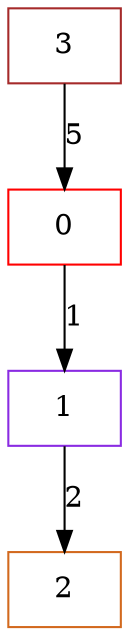 digraph g { 
graph [];
    0 [ shape="box" ,color="red"  ];
    1 [ shape="box" ,color="blueviolet"  ];
    2 [ shape="box" ,color="chocolate"  ];
    3 [ shape="box" ,color="brown"  ];
    0 -> 1 [ label="1" ,comment="4"  ];
    1 -> 2 [ label="2" ,comment="5"  ];
    3 -> 0 [ label="5" ,comment="6"  ];
}
